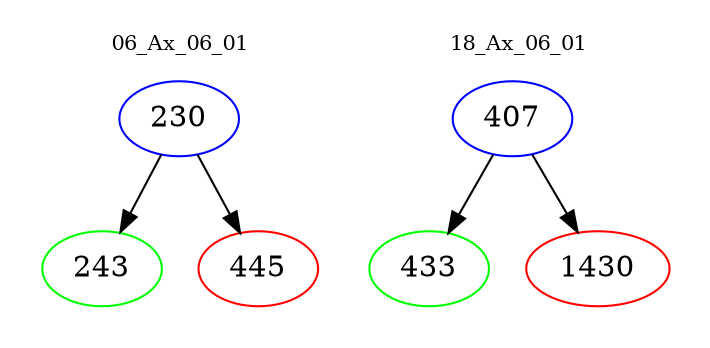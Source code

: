 digraph{
subgraph cluster_0 {
color = white
label = "06_Ax_06_01";
fontsize=10;
T0_230 [label="230", color="blue"]
T0_230 -> T0_243 [color="black"]
T0_243 [label="243", color="green"]
T0_230 -> T0_445 [color="black"]
T0_445 [label="445", color="red"]
}
subgraph cluster_1 {
color = white
label = "18_Ax_06_01";
fontsize=10;
T1_407 [label="407", color="blue"]
T1_407 -> T1_433 [color="black"]
T1_433 [label="433", color="green"]
T1_407 -> T1_1430 [color="black"]
T1_1430 [label="1430", color="red"]
}
}
